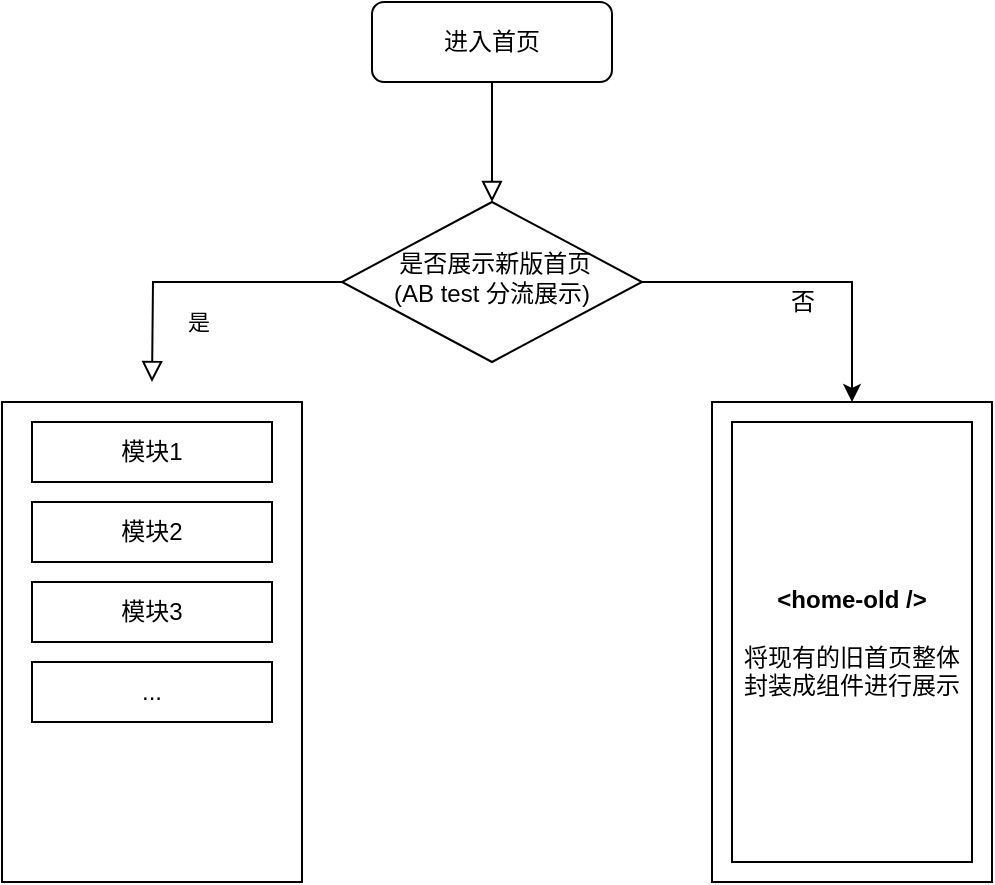 <mxfile version="13.4.8" type="github">
  <diagram id="C5RBs43oDa-KdzZeNtuy" name="Page-1">
    <mxGraphModel dx="1639" dy="875" grid="1" gridSize="10" guides="1" tooltips="1" connect="1" arrows="1" fold="1" page="1" pageScale="1" pageWidth="827" pageHeight="1169" background="#FFFFFF" math="0" shadow="0">
      <root>
        <mxCell id="WIyWlLk6GJQsqaUBKTNV-0" />
        <mxCell id="WIyWlLk6GJQsqaUBKTNV-1" parent="WIyWlLk6GJQsqaUBKTNV-0" />
        <mxCell id="WIyWlLk6GJQsqaUBKTNV-2" value="" style="rounded=0;html=1;jettySize=auto;orthogonalLoop=1;fontSize=11;endArrow=block;endFill=0;endSize=8;strokeWidth=1;shadow=0;labelBackgroundColor=none;edgeStyle=orthogonalEdgeStyle;" parent="WIyWlLk6GJQsqaUBKTNV-1" source="WIyWlLk6GJQsqaUBKTNV-3" target="WIyWlLk6GJQsqaUBKTNV-6" edge="1">
          <mxGeometry relative="1" as="geometry" />
        </mxCell>
        <mxCell id="WIyWlLk6GJQsqaUBKTNV-3" value="进入首页" style="rounded=1;whiteSpace=wrap;html=1;fontSize=12;glass=0;strokeWidth=1;shadow=0;" parent="WIyWlLk6GJQsqaUBKTNV-1" vertex="1">
          <mxGeometry x="330" y="70" width="120" height="40" as="geometry" />
        </mxCell>
        <mxCell id="WIyWlLk6GJQsqaUBKTNV-4" value="是" style="rounded=0;html=1;jettySize=auto;orthogonalLoop=1;fontSize=11;endArrow=block;endFill=0;endSize=8;strokeWidth=1;shadow=0;labelBackgroundColor=none;edgeStyle=orthogonalEdgeStyle;" parent="WIyWlLk6GJQsqaUBKTNV-1" source="WIyWlLk6GJQsqaUBKTNV-6" edge="1">
          <mxGeometry y="20" relative="1" as="geometry">
            <mxPoint as="offset" />
            <mxPoint x="220" y="260" as="targetPoint" />
          </mxGeometry>
        </mxCell>
        <mxCell id="D1vVxkahHojKj5fdRTxB-6" value="" style="edgeStyle=orthogonalEdgeStyle;rounded=0;orthogonalLoop=1;jettySize=auto;html=1;" edge="1" parent="WIyWlLk6GJQsqaUBKTNV-1" source="WIyWlLk6GJQsqaUBKTNV-6" target="2">
          <mxGeometry relative="1" as="geometry" />
        </mxCell>
        <mxCell id="WIyWlLk6GJQsqaUBKTNV-6" value="&amp;nbsp;是否展示新版首页&lt;br&gt;(AB test 分流展示)" style="rhombus;whiteSpace=wrap;html=1;shadow=0;fontFamily=Helvetica;fontSize=12;align=center;strokeWidth=1;spacing=6;spacingTop=-4;" parent="WIyWlLk6GJQsqaUBKTNV-1" vertex="1">
          <mxGeometry x="315" y="170" width="150" height="80" as="geometry" />
        </mxCell>
        <mxCell id="D1vVxkahHojKj5fdRTxB-1" value="" style="rounded=0;whiteSpace=wrap;html=1;" vertex="1" parent="WIyWlLk6GJQsqaUBKTNV-1">
          <mxGeometry x="145" y="270" width="150" height="240" as="geometry" />
        </mxCell>
        <mxCell id="D1vVxkahHojKj5fdRTxB-2" value="模块1" style="rounded=0;whiteSpace=wrap;html=1;" vertex="1" parent="WIyWlLk6GJQsqaUBKTNV-1">
          <mxGeometry x="160" y="280" width="120" height="30" as="geometry" />
        </mxCell>
        <mxCell id="D1vVxkahHojKj5fdRTxB-3" value="模块2" style="rounded=0;whiteSpace=wrap;html=1;" vertex="1" parent="WIyWlLk6GJQsqaUBKTNV-1">
          <mxGeometry x="160" y="320" width="120" height="30" as="geometry" />
        </mxCell>
        <mxCell id="D1vVxkahHojKj5fdRTxB-4" value="模块3" style="rounded=0;whiteSpace=wrap;html=1;" vertex="1" parent="WIyWlLk6GJQsqaUBKTNV-1">
          <mxGeometry x="160" y="360" width="120" height="30" as="geometry" />
        </mxCell>
        <mxCell id="D1vVxkahHojKj5fdRTxB-5" value="..." style="rounded=0;whiteSpace=wrap;html=1;" vertex="1" parent="WIyWlLk6GJQsqaUBKTNV-1">
          <mxGeometry x="160" y="400" width="120" height="30" as="geometry" />
        </mxCell>
        <mxCell id="2" value="" style="whiteSpace=wrap;html=1;shadow=0;strokeWidth=1;spacing=6;spacingTop=-4;" vertex="1" parent="WIyWlLk6GJQsqaUBKTNV-1">
          <mxGeometry x="500" y="270" width="140" height="240" as="geometry" />
        </mxCell>
        <mxCell id="D1vVxkahHojKj5fdRTxB-7" value="&lt;b&gt;&amp;lt;home-old /&amp;gt;&lt;/b&gt;&lt;br&gt;&lt;br&gt;将现有的旧首页整体封装成组件进行展示" style="rounded=0;whiteSpace=wrap;html=1;" vertex="1" parent="WIyWlLk6GJQsqaUBKTNV-1">
          <mxGeometry x="510" y="280" width="120" height="220" as="geometry" />
        </mxCell>
        <mxCell id="D1vVxkahHojKj5fdRTxB-9" value="否" style="text;html=1;align=center;verticalAlign=middle;resizable=0;points=[];autosize=1;" vertex="1" parent="WIyWlLk6GJQsqaUBKTNV-1">
          <mxGeometry x="530" y="210" width="30" height="20" as="geometry" />
        </mxCell>
      </root>
    </mxGraphModel>
  </diagram>
</mxfile>
